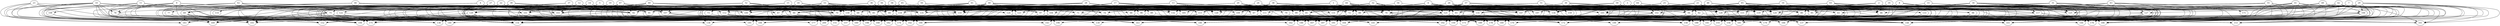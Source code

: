// DAG automatically generated by daggen at Wed Apr 12 12:21:36 2017
// ./daggen --dot -n 200 --jump=3 --fat=0.8 --regularity=0.4 --density=0.2 
digraph G {
  1 [size="18000872782", alpha="0.11"]
  1 -> 72 [size ="411041792"]
  1 -> 85 [size ="411041792"]
  1 -> 88 [size ="411041792"]
  1 -> 97 [size ="411041792"]
  1 -> 131 [size ="411041792"]
  1 -> 154 [size ="411041792"]
  1 -> 181 [size ="411041792"]
  2 [size="12693435057", alpha="0.14"]
  2 -> 80 [size ="411041792"]
  2 -> 86 [size ="411041792"]
  2 -> 88 [size ="411041792"]
  2 -> 93 [size ="411041792"]
  2 -> 123 [size ="411041792"]
  2 -> 135 [size ="411041792"]
  2 -> 145 [size ="411041792"]
  2 -> 151 [size ="411041792"]
  2 -> 161 [size ="411041792"]
  2 -> 166 [size ="411041792"]
  2 -> 178 [size ="411041792"]
  2 -> 192 [size ="411041792"]
  2 -> 199 [size ="411041792"]
  3 [size="45541347954", alpha="0.07"]
  3 -> 67 [size ="33554432"]
  3 -> 70 [size ="33554432"]
  3 -> 81 [size ="33554432"]
  3 -> 86 [size ="33554432"]
  3 -> 115 [size ="33554432"]
  3 -> 120 [size ="33554432"]
  3 -> 123 [size ="33554432"]
  3 -> 153 [size ="33554432"]
  4 [size="16550808530", alpha="0.06"]
  4 -> 69 [size ="536870912"]
  4 -> 78 [size ="536870912"]
  4 -> 102 [size ="536870912"]
  4 -> 103 [size ="536870912"]
  4 -> 112 [size ="536870912"]
  4 -> 113 [size ="536870912"]
  4 -> 120 [size ="536870912"]
  4 -> 123 [size ="536870912"]
  4 -> 151 [size ="536870912"]
  4 -> 200 [size ="536870912"]
  5 [size="27372539869", alpha="0.08"]
  5 -> 71 [size ="838860800"]
  5 -> 72 [size ="838860800"]
  5 -> 99 [size ="838860800"]
  5 -> 101 [size ="838860800"]
  5 -> 110 [size ="838860800"]
  5 -> 116 [size ="838860800"]
  5 -> 129 [size ="838860800"]
  5 -> 131 [size ="838860800"]
  5 -> 151 [size ="838860800"]
  5 -> 180 [size ="838860800"]
  5 -> 193 [size ="838860800"]
  6 [size="2874639301", alpha="0.07"]
  6 -> 67 [size ="209715200"]
  6 -> 70 [size ="209715200"]
  6 -> 72 [size ="209715200"]
  6 -> 81 [size ="209715200"]
  6 -> 87 [size ="209715200"]
  6 -> 93 [size ="209715200"]
  6 -> 95 [size ="209715200"]
  6 -> 109 [size ="209715200"]
  6 -> 116 [size ="209715200"]
  6 -> 121 [size ="209715200"]
  6 -> 134 [size ="209715200"]
  6 -> 168 [size ="209715200"]
  6 -> 172 [size ="209715200"]
  6 -> 173 [size ="209715200"]
  6 -> 189 [size ="209715200"]
  6 -> 196 [size ="209715200"]
  7 [size="16606430704", alpha="0.19"]
  7 -> 110 [size ="301989888"]
  7 -> 115 [size ="301989888"]
  7 -> 148 [size ="301989888"]
  7 -> 161 [size ="301989888"]
  7 -> 168 [size ="301989888"]
  7 -> 176 [size ="301989888"]
  7 -> 191 [size ="301989888"]
  8 [size="7834032077", alpha="0.15"]
  8 -> 83 [size ="33554432"]
  8 -> 115 [size ="33554432"]
  8 -> 116 [size ="33554432"]
  8 -> 120 [size ="33554432"]
  8 -> 128 [size ="33554432"]
  8 -> 131 [size ="33554432"]
  8 -> 134 [size ="33554432"]
  8 -> 148 [size ="33554432"]
  8 -> 149 [size ="33554432"]
  8 -> 150 [size ="33554432"]
  8 -> 158 [size ="33554432"]
  8 -> 180 [size ="33554432"]
  8 -> 187 [size ="33554432"]
  9 [size="11905211490", alpha="0.06"]
  9 -> 72 [size ="536870912"]
  9 -> 92 [size ="536870912"]
  9 -> 101 [size ="536870912"]
  9 -> 121 [size ="536870912"]
  9 -> 136 [size ="536870912"]
  9 -> 138 [size ="536870912"]
  9 -> 150 [size ="536870912"]
  9 -> 162 [size ="536870912"]
  9 -> 169 [size ="536870912"]
  9 -> 175 [size ="536870912"]
  9 -> 177 [size ="536870912"]
  10 [size="86895547046", alpha="0.13"]
  10 -> 67 [size ="411041792"]
  10 -> 78 [size ="411041792"]
  10 -> 91 [size ="411041792"]
  10 -> 124 [size ="411041792"]
  10 -> 138 [size ="411041792"]
  10 -> 151 [size ="411041792"]
  10 -> 152 [size ="411041792"]
  10 -> 169 [size ="411041792"]
  10 -> 175 [size ="411041792"]
  10 -> 182 [size ="411041792"]
  10 -> 183 [size ="411041792"]
  10 -> 187 [size ="411041792"]
  10 -> 194 [size ="411041792"]
  10 -> 198 [size ="411041792"]
  11 [size="998397335375", alpha="0.13"]
  11 -> 78 [size ="838860800"]
  11 -> 84 [size ="838860800"]
  11 -> 103 [size ="838860800"]
  11 -> 108 [size ="838860800"]
  11 -> 110 [size ="838860800"]
  11 -> 138 [size ="838860800"]
  11 -> 147 [size ="838860800"]
  11 -> 158 [size ="838860800"]
  11 -> 169 [size ="838860800"]
  11 -> 193 [size ="838860800"]
  12 [size="8589934592", alpha="0.19"]
  12 -> 75 [size ="33554432"]
  12 -> 84 [size ="33554432"]
  12 -> 90 [size ="33554432"]
  12 -> 92 [size ="33554432"]
  12 -> 110 [size ="33554432"]
  12 -> 115 [size ="33554432"]
  12 -> 126 [size ="33554432"]
  12 -> 148 [size ="33554432"]
  12 -> 157 [size ="33554432"]
  12 -> 184 [size ="33554432"]
  12 -> 198 [size ="33554432"]
  13 [size="1256683916", alpha="0.10"]
  13 -> 72 [size ="33554432"]
  13 -> 76 [size ="33554432"]
  13 -> 102 [size ="33554432"]
  13 -> 110 [size ="33554432"]
  13 -> 116 [size ="33554432"]
  13 -> 126 [size ="33554432"]
  13 -> 132 [size ="33554432"]
  13 -> 135 [size ="33554432"]
  13 -> 174 [size ="33554432"]
  13 -> 177 [size ="33554432"]
  13 -> 186 [size ="33554432"]
  13 -> 193 [size ="33554432"]
  13 -> 198 [size ="33554432"]
  14 [size="22012761092", alpha="0.03"]
  14 -> 91 [size ="411041792"]
  14 -> 93 [size ="411041792"]
  14 -> 95 [size ="411041792"]
  14 -> 97 [size ="411041792"]
  14 -> 100 [size ="411041792"]
  14 -> 103 [size ="411041792"]
  14 -> 116 [size ="411041792"]
  14 -> 135 [size ="411041792"]
  14 -> 141 [size ="411041792"]
  14 -> 142 [size ="411041792"]
  14 -> 151 [size ="411041792"]
  14 -> 152 [size ="411041792"]
  14 -> 160 [size ="411041792"]
  14 -> 200 [size ="411041792"]
  15 [size="12841199542", alpha="0.15"]
  15 -> 76 [size ="411041792"]
  15 -> 90 [size ="411041792"]
  15 -> 97 [size ="411041792"]
  15 -> 99 [size ="411041792"]
  15 -> 107 [size ="411041792"]
  15 -> 129 [size ="411041792"]
  15 -> 154 [size ="411041792"]
  16 [size="231928233984", alpha="0.03"]
  16 -> 67 [size ="301989888"]
  16 -> 95 [size ="301989888"]
  16 -> 105 [size ="301989888"]
  16 -> 109 [size ="301989888"]
  16 -> 137 [size ="301989888"]
  16 -> 152 [size ="301989888"]
  16 -> 165 [size ="301989888"]
  17 [size="1135378443395", alpha="0.12"]
  17 -> 67 [size ="838860800"]
  17 -> 68 [size ="838860800"]
  17 -> 94 [size ="838860800"]
  17 -> 97 [size ="838860800"]
  17 -> 100 [size ="838860800"]
  17 -> 121 [size ="838860800"]
  17 -> 132 [size ="838860800"]
  17 -> 136 [size ="838860800"]
  17 -> 150 [size ="838860800"]
  17 -> 151 [size ="838860800"]
  17 -> 157 [size ="838860800"]
  17 -> 170 [size ="838860800"]
  17 -> 191 [size ="838860800"]
  17 -> 192 [size ="838860800"]
  18 [size="549755813888", alpha="0.15"]
  18 -> 68 [size ="536870912"]
  18 -> 73 [size ="536870912"]
  18 -> 90 [size ="536870912"]
  18 -> 93 [size ="536870912"]
  18 -> 97 [size ="536870912"]
  18 -> 100 [size ="536870912"]
  18 -> 116 [size ="536870912"]
  18 -> 120 [size ="536870912"]
  18 -> 123 [size ="536870912"]
  18 -> 131 [size ="536870912"]
  18 -> 149 [size ="536870912"]
  18 -> 152 [size ="536870912"]
  18 -> 154 [size ="536870912"]
  18 -> 194 [size ="536870912"]
  18 -> 196 [size ="536870912"]
  19 [size="28991029248", alpha="0.04"]
  19 -> 72 [size ="75497472"]
  19 -> 93 [size ="75497472"]
  19 -> 96 [size ="75497472"]
  19 -> 101 [size ="75497472"]
  19 -> 120 [size ="75497472"]
  19 -> 129 [size ="75497472"]
  19 -> 142 [size ="75497472"]
  19 -> 154 [size ="75497472"]
  19 -> 157 [size ="75497472"]
  19 -> 190 [size ="75497472"]
  20 [size="22650345119", alpha="0.01"]
  20 -> 79 [size ="838860800"]
  20 -> 83 [size ="838860800"]
  20 -> 99 [size ="838860800"]
  20 -> 109 [size ="838860800"]
  20 -> 110 [size ="838860800"]
  20 -> 124 [size ="838860800"]
  20 -> 134 [size ="838860800"]
  20 -> 168 [size ="838860800"]
  20 -> 175 [size ="838860800"]
  20 -> 181 [size ="838860800"]
  20 -> 190 [size ="838860800"]
  21 [size="655372183055", alpha="0.10"]
  21 -> 81 [size ="679477248"]
  21 -> 86 [size ="679477248"]
  21 -> 98 [size ="679477248"]
  21 -> 99 [size ="679477248"]
  21 -> 103 [size ="679477248"]
  21 -> 119 [size ="679477248"]
  21 -> 120 [size ="679477248"]
  21 -> 128 [size ="679477248"]
  21 -> 130 [size ="679477248"]
  21 -> 175 [size ="679477248"]
  21 -> 199 [size ="679477248"]
  22 [size="105819018756", alpha="0.20"]
  22 -> 70 [size ="134217728"]
  22 -> 74 [size ="134217728"]
  22 -> 76 [size ="134217728"]
  22 -> 91 [size ="134217728"]
  22 -> 113 [size ="134217728"]
  22 -> 121 [size ="134217728"]
  22 -> 122 [size ="134217728"]
  22 -> 128 [size ="134217728"]
  22 -> 146 [size ="134217728"]
  22 -> 157 [size ="134217728"]
  22 -> 176 [size ="134217728"]
  22 -> 180 [size ="134217728"]
  22 -> 183 [size ="134217728"]
  22 -> 188 [size ="134217728"]
  22 -> 193 [size ="134217728"]
  22 -> 194 [size ="134217728"]
  23 [size="907420664622", alpha="0.06"]
  23 -> 92 [size ="679477248"]
  23 -> 156 [size ="679477248"]
  23 -> 163 [size ="679477248"]
  23 -> 169 [size ="679477248"]
  23 -> 183 [size ="679477248"]
  23 -> 193 [size ="679477248"]
  24 [size="5675850852", alpha="0.08"]
  24 -> 72 [size ="301989888"]
  24 -> 81 [size ="301989888"]
  24 -> 100 [size ="301989888"]
  24 -> 116 [size ="301989888"]
  24 -> 143 [size ="301989888"]
  24 -> 157 [size ="301989888"]
  24 -> 174 [size ="301989888"]
  24 -> 181 [size ="301989888"]
  25 [size="1351092752438", alpha="0.15"]
  25 -> 75 [size ="838860800"]
  25 -> 76 [size ="838860800"]
  25 -> 83 [size ="838860800"]
  25 -> 84 [size ="838860800"]
  25 -> 94 [size ="838860800"]
  25 -> 101 [size ="838860800"]
  25 -> 111 [size ="838860800"]
  25 -> 113 [size ="838860800"]
  25 -> 116 [size ="838860800"]
  25 -> 117 [size ="838860800"]
  25 -> 133 [size ="838860800"]
  25 -> 147 [size ="838860800"]
  25 -> 165 [size ="838860800"]
  25 -> 170 [size ="838860800"]
  25 -> 189 [size ="838860800"]
  25 -> 193 [size ="838860800"]
  26 [size="115970739650", alpha="0.11"]
  26 -> 90 [size ="209715200"]
  26 -> 94 [size ="209715200"]
  26 -> 99 [size ="209715200"]
  26 -> 103 [size ="209715200"]
  26 -> 116 [size ="209715200"]
  26 -> 118 [size ="209715200"]
  26 -> 121 [size ="209715200"]
  26 -> 125 [size ="209715200"]
  26 -> 158 [size ="209715200"]
  26 -> 197 [size ="209715200"]
  27 [size="231928233984", alpha="0.10"]
  27 -> 69 [size ="301989888"]
  27 -> 70 [size ="301989888"]
  27 -> 84 [size ="301989888"]
  27 -> 87 [size ="301989888"]
  27 -> 93 [size ="301989888"]
  27 -> 94 [size ="301989888"]
  27 -> 99 [size ="301989888"]
  27 -> 100 [size ="301989888"]
  27 -> 114 [size ="301989888"]
  27 -> 170 [size ="301989888"]
  27 -> 180 [size ="301989888"]
  27 -> 182 [size ="301989888"]
  27 -> 184 [size ="301989888"]
  27 -> 190 [size ="301989888"]
  27 -> 193 [size ="301989888"]
  28 [size="4333051411", alpha="0.01"]
  28 -> 70 [size ="75497472"]
  28 -> 70 [size ="75497472"]
  28 -> 76 [size ="75497472"]
  28 -> 81 [size ="75497472"]
  28 -> 84 [size ="75497472"]
  28 -> 95 [size ="75497472"]
  28 -> 99 [size ="75497472"]
  28 -> 110 [size ="75497472"]
  28 -> 112 [size ="75497472"]
  28 -> 119 [size ="75497472"]
  28 -> 124 [size ="75497472"]
  28 -> 138 [size ="75497472"]
  28 -> 163 [size ="75497472"]
  28 -> 170 [size ="75497472"]
  28 -> 185 [size ="75497472"]
  29 [size="79792467214", alpha="0.14"]
  29 -> 95 [size ="209715200"]
  29 -> 106 [size ="209715200"]
  29 -> 107 [size ="209715200"]
  29 -> 127 [size ="209715200"]
  29 -> 128 [size ="209715200"]
  29 -> 153 [size ="209715200"]
  29 -> 161 [size ="209715200"]
  29 -> 167 [size ="209715200"]
  29 -> 174 [size ="209715200"]
  29 -> 176 [size ="209715200"]
  29 -> 185 [size ="209715200"]
  29 -> 186 [size ="209715200"]
  29 -> 192 [size ="209715200"]
  30 [size="193997934583", alpha="0.09"]
  30 -> 67 [size ="411041792"]
  30 -> 72 [size ="411041792"]
  30 -> 96 [size ="411041792"]
  30 -> 101 [size ="411041792"]
  30 -> 110 [size ="411041792"]
  30 -> 113 [size ="411041792"]
  30 -> 115 [size ="411041792"]
  30 -> 128 [size ="411041792"]
  30 -> 134 [size ="411041792"]
  30 -> 155 [size ="411041792"]
  30 -> 178 [size ="411041792"]
  30 -> 182 [size ="411041792"]
  30 -> 189 [size ="411041792"]
  30 -> 200 [size ="411041792"]
  31 [size="696974385660", alpha="0.08"]
  31 -> 80 [size ="838860800"]
  31 -> 86 [size ="838860800"]
  31 -> 93 [size ="838860800"]
  31 -> 99 [size ="838860800"]
  31 -> 102 [size ="838860800"]
  31 -> 113 [size ="838860800"]
  31 -> 125 [size ="838860800"]
  31 -> 128 [size ="838860800"]
  31 -> 144 [size ="838860800"]
  31 -> 148 [size ="838860800"]
  31 -> 153 [size ="838860800"]
  31 -> 166 [size ="838860800"]
  31 -> 173 [size ="838860800"]
  31 -> 192 [size ="838860800"]
  32 [size="8437804998", alpha="0.11"]
  32 -> 72 [size ="411041792"]
  32 -> 76 [size ="411041792"]
  32 -> 84 [size ="411041792"]
  32 -> 88 [size ="411041792"]
  32 -> 99 [size ="411041792"]
  32 -> 100 [size ="411041792"]
  32 -> 105 [size ="411041792"]
  32 -> 136 [size ="411041792"]
  32 -> 143 [size ="411041792"]
  32 -> 156 [size ="411041792"]
  32 -> 189 [size ="411041792"]
  32 -> 197 [size ="411041792"]
  33 [size="89960637815", alpha="0.11"]
  33 -> 88 [size ="75497472"]
  33 -> 99 [size ="75497472"]
  33 -> 116 [size ="75497472"]
  33 -> 125 [size ="75497472"]
  33 -> 141 [size ="75497472"]
  33 -> 170 [size ="75497472"]
  33 -> 172 [size ="75497472"]
  33 -> 180 [size ="75497472"]
  34 [size="1673076575", alpha="0.12"]
  34 -> 74 [size ="33554432"]
  34 -> 91 [size ="33554432"]
  34 -> 97 [size ="33554432"]
  34 -> 117 [size ="33554432"]
  34 -> 120 [size ="33554432"]
  34 -> 121 [size ="33554432"]
  34 -> 125 [size ="33554432"]
  34 -> 127 [size ="33554432"]
  34 -> 134 [size ="33554432"]
  34 -> 140 [size ="33554432"]
  34 -> 141 [size ="33554432"]
  34 -> 148 [size ="33554432"]
  34 -> 150 [size ="33554432"]
  34 -> 165 [size ="33554432"]
  34 -> 167 [size ="33554432"]
  34 -> 186 [size ="33554432"]
  35 [size="22624896803", alpha="0.15"]
  35 -> 68 [size ="411041792"]
  35 -> 72 [size ="411041792"]
  35 -> 81 [size ="411041792"]
  35 -> 84 [size ="411041792"]
  35 -> 91 [size ="411041792"]
  35 -> 125 [size ="411041792"]
  35 -> 131 [size ="411041792"]
  35 -> 146 [size ="411041792"]
  35 -> 148 [size ="411041792"]
  35 -> 165 [size ="411041792"]
  35 -> 176 [size ="411041792"]
  35 -> 180 [size ="411041792"]
  35 -> 186 [size ="411041792"]
  36 [size="23652634240", alpha="0.02"]
  36 -> 75 [size ="536870912"]
  36 -> 84 [size ="536870912"]
  36 -> 85 [size ="536870912"]
  36 -> 88 [size ="536870912"]
  36 -> 92 [size ="536870912"]
  36 -> 118 [size ="536870912"]
  36 -> 136 [size ="536870912"]
  36 -> 141 [size ="536870912"]
  36 -> 188 [size ="536870912"]
  37 [size="549755813888", alpha="0.07"]
  37 -> 81 [size ="536870912"]
  37 -> 90 [size ="536870912"]
  37 -> 91 [size ="536870912"]
  37 -> 100 [size ="536870912"]
  37 -> 107 [size ="536870912"]
  37 -> 113 [size ="536870912"]
  37 -> 115 [size ="536870912"]
  37 -> 132 [size ="536870912"]
  37 -> 138 [size ="536870912"]
  37 -> 140 [size ="536870912"]
  37 -> 145 [size ="536870912"]
  37 -> 154 [size ="536870912"]
  37 -> 191 [size ="536870912"]
  37 -> 193 [size ="536870912"]
  38 [size="285276327988", alpha="0.09"]
  38 -> 74 [size ="301989888"]
  38 -> 91 [size ="301989888"]
  38 -> 95 [size ="301989888"]
  38 -> 123 [size ="301989888"]
  38 -> 132 [size ="301989888"]
  38 -> 147 [size ="301989888"]
  38 -> 160 [size ="301989888"]
  38 -> 166 [size ="301989888"]
  38 -> 172 [size ="301989888"]
  38 -> 190 [size ="301989888"]
  39 [size="1073741824000", alpha="0.11"]
  39 -> 67 [size ="838860800"]
  39 -> 74 [size ="838860800"]
  39 -> 92 [size ="838860800"]
  39 -> 121 [size ="838860800"]
  39 -> 123 [size ="838860800"]
  39 -> 128 [size ="838860800"]
  39 -> 140 [size ="838860800"]
  39 -> 142 [size ="838860800"]
  39 -> 154 [size ="838860800"]
  39 -> 157 [size ="838860800"]
  39 -> 173 [size ="838860800"]
  39 -> 175 [size ="838860800"]
  39 -> 178 [size ="838860800"]
  39 -> 198 [size ="838860800"]
  40 [size="622497823324", alpha="0.19"]
  40 -> 67 [size ="536870912"]
  40 -> 70 [size ="536870912"]
  40 -> 74 [size ="536870912"]
  40 -> 97 [size ="536870912"]
  40 -> 105 [size ="536870912"]
  40 -> 110 [size ="536870912"]
  40 -> 118 [size ="536870912"]
  40 -> 120 [size ="536870912"]
  40 -> 123 [size ="536870912"]
  40 -> 125 [size ="536870912"]
  40 -> 130 [size ="536870912"]
  40 -> 165 [size ="536870912"]
  40 -> 166 [size ="536870912"]
  40 -> 170 [size ="536870912"]
  41 [size="157547440949", alpha="0.09"]
  41 -> 81 [size ="209715200"]
  41 -> 93 [size ="209715200"]
  41 -> 95 [size ="209715200"]
  41 -> 118 [size ="209715200"]
  41 -> 120 [size ="209715200"]
  41 -> 148 [size ="209715200"]
  41 -> 154 [size ="209715200"]
  41 -> 158 [size ="209715200"]
  41 -> 161 [size ="209715200"]
  41 -> 165 [size ="209715200"]
  41 -> 170 [size ="209715200"]
  41 -> 172 [size ="209715200"]
  41 -> 176 [size ="209715200"]
  41 -> 181 [size ="209715200"]
  41 -> 186 [size ="209715200"]
  41 -> 193 [size ="209715200"]
  42 [size="73663838738", alpha="0.15"]
  42 -> 95 [size ="75497472"]
  42 -> 106 [size ="75497472"]
  42 -> 131 [size ="75497472"]
  42 -> 132 [size ="75497472"]
  42 -> 137 [size ="75497472"]
  42 -> 155 [size ="75497472"]
  42 -> 156 [size ="75497472"]
  42 -> 163 [size ="75497472"]
  42 -> 166 [size ="75497472"]
  42 -> 176 [size ="75497472"]
  42 -> 188 [size ="75497472"]
  42 -> 190 [size ="75497472"]
  43 [size="4630340573", alpha="0.03"]
  43 -> 70 [size ="301989888"]
  43 -> 116 [size ="301989888"]
  43 -> 119 [size ="301989888"]
  43 -> 120 [size ="301989888"]
  43 -> 132 [size ="301989888"]
  43 -> 134 [size ="301989888"]
  43 -> 146 [size ="301989888"]
  43 -> 155 [size ="301989888"]
  43 -> 156 [size ="301989888"]
  43 -> 158 [size ="301989888"]
  43 -> 162 [size ="301989888"]
  43 -> 165 [size ="301989888"]
  43 -> 171 [size ="301989888"]
  43 -> 172 [size ="301989888"]
  43 -> 189 [size ="301989888"]
  44 [size="341427920756", alpha="0.11"]
  44 -> 72 [size ="536870912"]
  44 -> 76 [size ="536870912"]
  44 -> 92 [size ="536870912"]
  44 -> 95 [size ="536870912"]
  44 -> 100 [size ="536870912"]
  44 -> 123 [size ="536870912"]
  44 -> 126 [size ="536870912"]
  44 -> 138 [size ="536870912"]
  44 -> 145 [size ="536870912"]
  44 -> 146 [size ="536870912"]
  44 -> 155 [size ="536870912"]
  44 -> 165 [size ="536870912"]
  45 [size="6029875637", alpha="0.03"]
  45 -> 80 [size ="411041792"]
  45 -> 85 [size ="411041792"]
  45 -> 92 [size ="411041792"]
  45 -> 118 [size ="411041792"]
  45 -> 125 [size ="411041792"]
  45 -> 132 [size ="411041792"]
  45 -> 138 [size ="411041792"]
  45 -> 191 [size ="411041792"]
  46 [size="19251683347", alpha="0.12"]
  46 -> 69 [size ="411041792"]
  46 -> 77 [size ="411041792"]
  46 -> 100 [size ="411041792"]
  46 -> 101 [size ="411041792"]
  46 -> 109 [size ="411041792"]
  46 -> 135 [size ="411041792"]
  46 -> 170 [size ="411041792"]
  46 -> 195 [size ="411041792"]
  47 [size="4740838306", alpha="0.00"]
  47 -> 76 [size ="134217728"]
  47 -> 92 [size ="134217728"]
  47 -> 93 [size ="134217728"]
  47 -> 103 [size ="134217728"]
  47 -> 107 [size ="134217728"]
  47 -> 127 [size ="134217728"]
  47 -> 134 [size ="134217728"]
  47 -> 146 [size ="134217728"]
  47 -> 149 [size ="134217728"]
  47 -> 167 [size ="134217728"]
  47 -> 169 [size ="134217728"]
  47 -> 175 [size ="134217728"]
  47 -> 187 [size ="134217728"]
  47 -> 190 [size ="134217728"]
  47 -> 194 [size ="134217728"]
  48 [size="1651544882", alpha="0.11"]
  48 -> 72 [size ="75497472"]
  48 -> 76 [size ="75497472"]
  48 -> 92 [size ="75497472"]
  48 -> 98 [size ="75497472"]
  48 -> 100 [size ="75497472"]
  48 -> 134 [size ="75497472"]
  48 -> 134 [size ="75497472"]
  48 -> 155 [size ="75497472"]
  48 -> 163 [size ="75497472"]
  48 -> 176 [size ="75497472"]
  48 -> 187 [size ="75497472"]
  49 [size="13278073562", alpha="0.16"]
  49 -> 72 [size ="411041792"]
  49 -> 95 [size ="411041792"]
  49 -> 113 [size ="411041792"]
  49 -> 138 [size ="411041792"]
  49 -> 148 [size ="411041792"]
  49 -> 155 [size ="411041792"]
  49 -> 165 [size ="411041792"]
  49 -> 186 [size ="411041792"]
  49 -> 188 [size ="411041792"]
  50 [size="414735750", alpha="0.10"]
  50 -> 90 [size ="33554432"]
  50 -> 110 [size ="33554432"]
  50 -> 117 [size ="33554432"]
  50 -> 119 [size ="33554432"]
  50 -> 135 [size ="33554432"]
  50 -> 187 [size ="33554432"]
  50 -> 190 [size ="33554432"]
  51 [size="706955894", alpha="0.20"]
  51 -> 66 [size ="75497472"]
  51 -> 70 [size ="75497472"]
  51 -> 82 [size ="75497472"]
  51 -> 104 [size ="75497472"]
  51 -> 110 [size ="75497472"]
  51 -> 121 [size ="75497472"]
  51 -> 123 [size ="75497472"]
  51 -> 128 [size ="75497472"]
  51 -> 141 [size ="75497472"]
  51 -> 158 [size ="75497472"]
  51 -> 159 [size ="75497472"]
  51 -> 172 [size ="75497472"]
  51 -> 191 [size ="75497472"]
  51 -> 197 [size ="75497472"]
  52 [size="197128648776", alpha="0.19"]
  52 -> 66 [size ="134217728"]
  52 -> 70 [size ="134217728"]
  52 -> 100 [size ="134217728"]
  52 -> 103 [size ="134217728"]
  52 -> 112 [size ="134217728"]
  52 -> 163 [size ="134217728"]
  52 -> 165 [size ="134217728"]
  52 -> 189 [size ="134217728"]
  52 -> 198 [size ="134217728"]
  53 [size="8589934592", alpha="0.14"]
  53 -> 68 [size ="33554432"]
  53 -> 70 [size ="33554432"]
  53 -> 84 [size ="33554432"]
  53 -> 85 [size ="33554432"]
  53 -> 91 [size ="33554432"]
  53 -> 92 [size ="33554432"]
  53 -> 95 [size ="33554432"]
  53 -> 100 [size ="33554432"]
  53 -> 104 [size ="33554432"]
  53 -> 111 [size ="33554432"]
  53 -> 130 [size ="33554432"]
  53 -> 131 [size ="33554432"]
  53 -> 146 [size ="33554432"]
  53 -> 152 [size ="33554432"]
  53 -> 157 [size ="33554432"]
  53 -> 167 [size ="33554432"]
  53 -> 187 [size ="33554432"]
  53 -> 191 [size ="33554432"]
  54 [size="3639583837", alpha="0.07"]
  54 -> 76 [size ="75497472"]
  54 -> 97 [size ="75497472"]
  54 -> 132 [size ="75497472"]
  54 -> 147 [size ="75497472"]
  54 -> 167 [size ="75497472"]
  54 -> 187 [size ="75497472"]
  55 [size="28991029248", alpha="0.07"]
  55 -> 94 [size ="75497472"]
  55 -> 102 [size ="75497472"]
  55 -> 121 [size ="75497472"]
  55 -> 124 [size ="75497472"]
  55 -> 125 [size ="75497472"]
  55 -> 135 [size ="75497472"]
  55 -> 145 [size ="75497472"]
  55 -> 153 [size ="75497472"]
  55 -> 157 [size ="75497472"]
  55 -> 161 [size ="75497472"]
  55 -> 164 [size ="75497472"]
  55 -> 165 [size ="75497472"]
  55 -> 181 [size ="75497472"]
  56 [size="549755813888", alpha="0.07"]
  56 -> 84 [size ="536870912"]
  56 -> 93 [size ="536870912"]
  56 -> 106 [size ="536870912"]
  56 -> 118 [size ="536870912"]
  56 -> 135 [size ="536870912"]
  56 -> 168 [size ="536870912"]
  56 -> 169 [size ="536870912"]
  56 -> 176 [size ="536870912"]
  56 -> 200 [size ="536870912"]
  57 [size="549755813888", alpha="0.16"]
  57 -> 90 [size ="536870912"]
  57 -> 113 [size ="536870912"]
  57 -> 134 [size ="536870912"]
  57 -> 137 [size ="536870912"]
  57 -> 163 [size ="536870912"]
  57 -> 164 [size ="536870912"]
  57 -> 170 [size ="536870912"]
  57 -> 181 [size ="536870912"]
  57 -> 190 [size ="536870912"]
  57 -> 194 [size ="536870912"]
  58 [size="1519702503", alpha="0.05"]
  58 -> 67 [size ="33554432"]
  58 -> 73 [size ="33554432"]
  58 -> 81 [size ="33554432"]
  58 -> 88 [size ="33554432"]
  58 -> 97 [size ="33554432"]
  58 -> 100 [size ="33554432"]
  58 -> 113 [size ="33554432"]
  58 -> 132 [size ="33554432"]
  58 -> 180 [size ="33554432"]
  58 -> 186 [size ="33554432"]
  58 -> 193 [size ="33554432"]
  58 -> 198 [size ="33554432"]
  59 [size="850592324868", alpha="0.00"]
  59 -> 99 [size ="536870912"]
  59 -> 120 [size ="536870912"]
  59 -> 121 [size ="536870912"]
  59 -> 126 [size ="536870912"]
  59 -> 137 [size ="536870912"]
  59 -> 146 [size ="536870912"]
  59 -> 147 [size ="536870912"]
  59 -> 156 [size ="536870912"]
  59 -> 165 [size ="536870912"]
  59 -> 174 [size ="536870912"]
  59 -> 187 [size ="536870912"]
  59 -> 192 [size ="536870912"]
  60 [size="42213609162", alpha="0.19"]
  60 -> 70 [size ="838860800"]
  60 -> 84 [size ="838860800"]
  60 -> 91 [size ="838860800"]
  60 -> 107 [size ="838860800"]
  60 -> 123 [size ="838860800"]
  60 -> 128 [size ="838860800"]
  60 -> 134 [size ="838860800"]
  60 -> 155 [size ="838860800"]
  60 -> 157 [size ="838860800"]
  60 -> 174 [size ="838860800"]
  60 -> 184 [size ="838860800"]
  60 -> 188 [size ="838860800"]
  60 -> 190 [size ="838860800"]
  61 [size="28991029248", alpha="0.07"]
  61 -> 71 [size ="75497472"]
  61 -> 81 [size ="75497472"]
  61 -> 84 [size ="75497472"]
  61 -> 89 [size ="75497472"]
  61 -> 90 [size ="75497472"]
  61 -> 91 [size ="75497472"]
  61 -> 113 [size ="75497472"]
  61 -> 132 [size ="75497472"]
  61 -> 135 [size ="75497472"]
  61 -> 151 [size ="75497472"]
  61 -> 185 [size ="75497472"]
  61 -> 196 [size ="75497472"]
  62 [size="549755813888", alpha="0.20"]
  62 -> 75 [size ="536870912"]
  62 -> 91 [size ="536870912"]
  62 -> 124 [size ="536870912"]
  62 -> 145 [size ="536870912"]
  62 -> 152 [size ="536870912"]
  62 -> 158 [size ="536870912"]
  62 -> 174 [size ="536870912"]
  62 -> 193 [size ="536870912"]
  63 [size="2596560609", alpha="0.02"]
  63 -> 71 [size ="209715200"]
  63 -> 76 [size ="209715200"]
  63 -> 86 [size ="209715200"]
  63 -> 91 [size ="209715200"]
  63 -> 93 [size ="209715200"]
  63 -> 95 [size ="209715200"]
  63 -> 116 [size ="209715200"]
  63 -> 117 [size ="209715200"]
  63 -> 142 [size ="209715200"]
  63 -> 145 [size ="209715200"]
  63 -> 158 [size ="209715200"]
  63 -> 164 [size ="209715200"]
  63 -> 170 [size ="209715200"]
  63 -> 191 [size ="209715200"]
  63 -> 198 [size ="209715200"]
  64 [size="134217728000", alpha="0.03"]
  64 -> 83 [size ="209715200"]
  64 -> 84 [size ="209715200"]
  64 -> 93 [size ="209715200"]
  64 -> 102 [size ="209715200"]
  64 -> 105 [size ="209715200"]
  64 -> 115 [size ="209715200"]
  64 -> 116 [size ="209715200"]
  64 -> 119 [size ="209715200"]
  64 -> 141 [size ="209715200"]
  64 -> 147 [size ="209715200"]
  64 -> 151 [size ="209715200"]
  64 -> 191 [size ="209715200"]
  64 -> 192 [size ="209715200"]
  64 -> 196 [size ="209715200"]
  64 -> 197 [size ="209715200"]
  65 [size="70796412124", alpha="0.04"]
  65 -> 67 [size ="75497472"]
  65 -> 74 [size ="75497472"]
  65 -> 80 [size ="75497472"]
  65 -> 88 [size ="75497472"]
  65 -> 93 [size ="75497472"]
  65 -> 94 [size ="75497472"]
  65 -> 97 [size ="75497472"]
  65 -> 115 [size ="75497472"]
  65 -> 120 [size ="75497472"]
  65 -> 121 [size ="75497472"]
  65 -> 166 [size ="75497472"]
  65 -> 179 [size ="75497472"]
  65 -> 181 [size ="75497472"]
  65 -> 182 [size ="75497472"]
  65 -> 186 [size ="75497472"]
  66 [size="68719476736", alpha="0.19"]
  66 -> 141 [size ="134217728"]
  66 -> 164 [size ="134217728"]
  66 -> 170 [size ="134217728"]
  67 [size="80473904530", alpha="0.01"]
  67 -> 145 [size ="75497472"]
  67 -> 157 [size ="75497472"]
  68 [size="301951560561", alpha="0.13"]
  68 -> 164 [size ="209715200"]
  68 -> 189 [size ="209715200"]
  68 -> 192 [size ="209715200"]
  68 -> 194 [size ="209715200"]
  69 [size="1045810627410", alpha="0.15"]
  69 -> 138 [size ="838860800"]
  69 -> 146 [size ="838860800"]
  69 -> 169 [size ="838860800"]
  69 -> 174 [size ="838860800"]
  69 -> 183 [size ="838860800"]
  69 -> 192 [size ="838860800"]
  70 [size="24134155714", alpha="0.02"]
  70 -> 169 [size ="536870912"]
  71 [size="549755813888", alpha="0.03"]
  71 -> 155 [size ="536870912"]
  71 -> 168 [size ="536870912"]
  71 -> 182 [size ="536870912"]
  71 -> 191 [size ="536870912"]
  72 [size="143458580268", alpha="0.09"]
  72 -> 170 [size ="134217728"]
  72 -> 187 [size ="134217728"]
  73 [size="60400242780", alpha="0.10"]
  73 -> 136 [size ="134217728"]
  73 -> 167 [size ="134217728"]
  74 [size="82403226730", alpha="0.11"]
  74 -> 167 [size ="209715200"]
  75 [size="502611643449", alpha="0.05"]
  75 -> 154 [size ="679477248"]
  75 -> 163 [size ="679477248"]
  75 -> 168 [size ="679477248"]
  75 -> 169 [size ="679477248"]
  75 -> 175 [size ="679477248"]
  75 -> 183 [size ="679477248"]
  76 [size="136721795472", alpha="0.04"]
  76 -> 148 [size ="134217728"]
  76 -> 161 [size ="134217728"]
  77 [size="7419722493", alpha="0.20"]
  77 -> 142 [size ="134217728"]
  77 -> 168 [size ="134217728"]
  77 -> 198 [size ="134217728"]
  78 [size="231928233984", alpha="0.05"]
  78 -> 138 [size ="301989888"]
  78 -> 182 [size ="301989888"]
  79 [size="337222834780", alpha="0.19"]
  79 -> 161 [size ="536870912"]
  80 [size="975619660583", alpha="0.03"]
  80 -> 137 [size ="838860800"]
  80 -> 139 [size ="838860800"]
  80 -> 167 [size ="838860800"]
  80 -> 186 [size ="838860800"]
  80 -> 190 [size ="838860800"]
  80 -> 191 [size ="838860800"]
  81 [size="229524584764", alpha="0.05"]
  81 -> 162 [size ="679477248"]
  81 -> 172 [size ="679477248"]
  81 -> 187 [size ="679477248"]
  82 [size="37555297104", alpha="0.01"]
  82 -> 158 [size ="134217728"]
  82 -> 181 [size ="134217728"]
  83 [size="134217728000", alpha="0.14"]
  83 -> 148 [size ="209715200"]
  83 -> 173 [size ="209715200"]
  83 -> 180 [size ="209715200"]
  84 [size="414703214292", alpha="0.06"]
  84 -> 148 [size ="838860800"]
  84 -> 176 [size ="838860800"]
  84 -> 195 [size ="838860800"]
  85 [size="8589934592", alpha="0.11"]
  85 -> 192 [size ="33554432"]
  86 [size="219224723600", alpha="0.03"]
  86 -> 164 [size ="301989888"]
  87 [size="6747795474", alpha="0.12"]
  87 -> 191 [size ="411041792"]
  88 [size="23981151180", alpha="0.12"]
  88 -> 142 [size ="679477248"]
  88 -> 146 [size ="679477248"]
  88 -> 152 [size ="679477248"]
  89 [size="13098706010", alpha="0.16"]
  89 -> 137 [size ="411041792"]
  90 [size="13009035094", alpha="0.18"]
  90 -> 154 [size ="301989888"]
  90 -> 167 [size ="301989888"]
  90 -> 187 [size ="301989888"]
  90 -> 190 [size ="301989888"]
  90 -> 199 [size ="301989888"]
  91 [size="556903406", alpha="0.00"]
  92 [size="184499293828", alpha="0.07"]
  93 [size="135442043376", alpha="0.16"]
  93 -> 163 [size ="134217728"]
  93 -> 173 [size ="134217728"]
  94 [size="39172697862", alpha="0.13"]
  94 -> 166 [size ="838860800"]
  94 -> 172 [size ="838860800"]
  94 -> 186 [size ="838860800"]
  94 -> 198 [size ="838860800"]
  95 [size="782757789696", alpha="0.13"]
  95 -> 186 [size ="679477248"]
  95 -> 189 [size ="679477248"]
  96 [size="68241467393", alpha="0.02"]
  96 -> 148 [size ="301989888"]
  96 -> 173 [size ="301989888"]
  96 -> 189 [size ="301989888"]
  97 [size="134217728000", alpha="0.19"]
  97 -> 180 [size ="209715200"]
  97 -> 200 [size ="209715200"]
  98 [size="549755813888", alpha="0.15"]
  98 -> 149 [size ="536870912"]
  98 -> 156 [size ="536870912"]
  98 -> 170 [size ="536870912"]
  98 -> 188 [size ="536870912"]
  99 [size="27812976172", alpha="0.05"]
  99 -> 150 [size ="838860800"]
  100 [size="1073741824000", alpha="0.05"]
  100 -> 190 [size ="838860800"]
  101 [size="368293445632", alpha="0.13"]
  101 -> 157 [size ="411041792"]
  101 -> 160 [size ="411041792"]
  101 -> 181 [size ="411041792"]
  102 [size="731480806", alpha="0.01"]
  102 -> 153 [size ="75497472"]
  102 -> 177 [size ="75497472"]
  102 -> 178 [size ="75497472"]
  102 -> 180 [size ="75497472"]
  103 [size="1252993600", alpha="0.12"]
  103 -> 138 [size ="33554432"]
  103 -> 139 [size ="33554432"]
  104 [size="18233280263", alpha="0.20"]
  104 -> 158 [size ="301989888"]
  104 -> 184 [size ="301989888"]
  104 -> 195 [size ="301989888"]
  104 -> 198 [size ="301989888"]
  105 [size="8589934592", alpha="0.15"]
  105 -> 148 [size ="33554432"]
  105 -> 157 [size ="33554432"]
  105 -> 182 [size ="33554432"]
  106 [size="134217728000", alpha="0.05"]
  106 -> 141 [size ="209715200"]
  106 -> 142 [size ="209715200"]
  106 -> 153 [size ="209715200"]
  106 -> 169 [size ="209715200"]
  106 -> 181 [size ="209715200"]
  106 -> 186 [size ="209715200"]
  107 [size="33372449873", alpha="0.03"]
  107 -> 164 [size ="75497472"]
  107 -> 182 [size ="75497472"]
  108 [size="68719476736", alpha="0.18"]
  108 -> 169 [size ="134217728"]
  108 -> 175 [size ="134217728"]
  109 [size="15166340247", alpha="0.17"]
  109 -> 138 [size ="411041792"]
  109 -> 182 [size ="411041792"]
  109 -> 200 [size ="411041792"]
  110 [size="415247407162", alpha="0.12"]
  110 -> 193 [size ="301989888"]
  111 [size="217744862337", alpha="0.18"]
  111 -> 138 [size ="209715200"]
  111 -> 160 [size ="209715200"]
  111 -> 188 [size ="209715200"]
  112 [size="231928233984", alpha="0.11"]
  112 -> 143 [size ="301989888"]
  112 -> 167 [size ="301989888"]
  112 -> 168 [size ="301989888"]
  112 -> 172 [size ="301989888"]
  112 -> 184 [size ="301989888"]
  113 [size="402803307716", alpha="0.16"]
  113 -> 154 [size ="301989888"]
  113 -> 158 [size ="301989888"]
  113 -> 175 [size ="301989888"]
  113 -> 180 [size ="301989888"]
  113 -> 184 [size ="301989888"]
  114 [size="537236763689", alpha="0.16"]
  115 [size="846041800788", alpha="0.04"]
  115 -> 156 [size ="838860800"]
  115 -> 158 [size ="838860800"]
  115 -> 165 [size ="838860800"]
  116 [size="12398385320", alpha="0.05"]
  116 -> 150 [size ="411041792"]
  116 -> 155 [size ="411041792"]
  116 -> 167 [size ="411041792"]
  116 -> 192 [size ="411041792"]
  117 [size="38577121916", alpha="0.09"]
  117 -> 153 [size ="838860800"]
  117 -> 186 [size ="838860800"]
  117 -> 192 [size ="838860800"]
  118 [size="231928233984", alpha="0.17"]
  118 -> 156 [size ="301989888"]
  118 -> 169 [size ="301989888"]
  118 -> 184 [size ="301989888"]
  119 [size="9590595242", alpha="0.04"]
  119 -> 140 [size ="411041792"]
  119 -> 148 [size ="411041792"]
  119 -> 176 [size ="411041792"]
  119 -> 181 [size ="411041792"]
  120 [size="3347525163", alpha="0.13"]
  120 -> 142 [size ="75497472"]
  120 -> 182 [size ="75497472"]
  120 -> 186 [size ="75497472"]
  121 [size="3564525701", alpha="0.01"]
  121 -> 175 [size ="301989888"]
  121 -> 178 [size ="301989888"]
  121 -> 179 [size ="301989888"]
  121 -> 187 [size ="301989888"]
  121 -> 198 [size ="301989888"]
  122 [size="782757789696", alpha="0.16"]
  122 -> 140 [size ="679477248"]
  122 -> 155 [size ="679477248"]
  122 -> 200 [size ="679477248"]
  123 [size="38148260194", alpha="0.13"]
  123 -> 194 [size ="33554432"]
  124 [size="28283850366", alpha="0.02"]
  124 -> 164 [size ="75497472"]
  124 -> 192 [size ="75497472"]
  124 -> 196 [size ="75497472"]
  125 [size="205692743179", alpha="0.07"]
  125 -> 170 [size ="679477248"]
  126 [size="1426344460", alpha="0.15"]
  127 [size="1391237615159", alpha="0.01"]
  127 -> 137 [size ="838860800"]
  127 -> 144 [size ="838860800"]
  127 -> 151 [size ="838860800"]
  127 -> 188 [size ="838860800"]
  128 [size="368293445632", alpha="0.01"]
  128 -> 144 [size ="411041792"]
  128 -> 156 [size ="411041792"]
  128 -> 158 [size ="411041792"]
  129 [size="549755813888", alpha="0.12"]
  129 -> 152 [size ="536870912"]
  129 -> 154 [size ="536870912"]
  129 -> 182 [size ="536870912"]
  130 [size="625560285653", alpha="0.14"]
  130 -> 151 [size ="411041792"]
  130 -> 164 [size ="411041792"]
  130 -> 190 [size ="411041792"]
  130 -> 192 [size ="411041792"]
  131 [size="549755813888", alpha="0.17"]
  131 -> 165 [size ="536870912"]
  131 -> 200 [size ="536870912"]
  132 [size="368293445632", alpha="0.08"]
  132 -> 172 [size ="411041792"]
  132 -> 176 [size ="411041792"]
  133 [size="7630069892", alpha="0.09"]
  133 -> 155 [size ="209715200"]
  133 -> 187 [size ="209715200"]
  134 [size="106243600529", alpha="0.00"]
  134 -> 166 [size ="75497472"]
  134 -> 198 [size ="75497472"]
  134 -> 199 [size ="75497472"]
  135 [size="391753228020", alpha="0.11"]
  136 [size="908862696227", alpha="0.13"]
  137 [size="1048352603494", alpha="0.11"]
  138 [size="18968970710", alpha="0.06"]
  139 [size="3280305852", alpha="0.14"]
  140 [size="13572706072", alpha="0.06"]
  141 [size="368293445632", alpha="0.16"]
  142 [size="151397788961", alpha="0.14"]
  143 [size="97912249605", alpha="0.01"]
  144 [size="564392076303", alpha="0.11"]
  145 [size="231928233984", alpha="0.02"]
  146 [size="303540276606", alpha="0.15"]
  147 [size="1428991755", alpha="0.19"]
  148 [size="21275608946", alpha="0.08"]
  149 [size="2161666064", alpha="0.04"]
  150 [size="46484997006", alpha="0.05"]
  151 [size="8626487268", alpha="0.09"]
  152 [size="1424465602591", alpha="0.08"]
  153 [size="1073741824000", alpha="0.13"]
  154 [size="231928233984", alpha="0.10"]
  155 [size="598386620780", alpha="0.07"]
  156 [size="134217728000", alpha="0.17"]
  157 [size="549755813888", alpha="0.15"]
  158 [size="1073741824000", alpha="0.15"]
  159 [size="1073741824000", alpha="0.17"]
  160 [size="68719476736", alpha="0.05"]
  161 [size="170650979208", alpha="0.16"]
  162 [size="12948191652", alpha="0.07"]
  163 [size="82694768012", alpha="0.12"]
  164 [size="134217728000", alpha="0.02"]
  165 [size="134217728000", alpha="0.07"]
  166 [size="11963392548", alpha="0.06"]
  167 [size="47306990752", alpha="0.09"]
  168 [size="346422163667", alpha="0.18"]
  169 [size="5383762396", alpha="0.00"]
  170 [size="1115431214452", alpha="0.00"]
  171 [size="148486195416", alpha="0.01"]
  172 [size="83105877562", alpha="0.18"]
  173 [size="231928233984", alpha="0.17"]
  174 [size="1073741824000", alpha="0.01"]
  175 [size="549755813888", alpha="0.05"]
  176 [size="267403526312", alpha="0.00"]
  177 [size="549755813888", alpha="0.13"]
  178 [size="782757789696", alpha="0.09"]
  179 [size="134217728000", alpha="0.18"]
  180 [size="6238327996", alpha="0.17"]
  181 [size="5894507392", alpha="0.13"]
  182 [size="11230451642", alpha="0.02"]
  183 [size="34742571667", alpha="0.18"]
  184 [size="7150454912", alpha="0.04"]
  185 [size="191160921864", alpha="0.02"]
  186 [size="111025297092", alpha="0.14"]
  187 [size="194865306376", alpha="0.01"]
  188 [size="782757789696", alpha="0.10"]
  189 [size="231928233984", alpha="0.18"]
  190 [size="11672978774", alpha="0.10"]
  191 [size="8589934592", alpha="0.09"]
  192 [size="782757789696", alpha="0.02"]
  193 [size="2613220894", alpha="0.10"]
  194 [size="42471615162", alpha="0.14"]
  195 [size="38743971544", alpha="0.13"]
  196 [size="134217728000", alpha="0.17"]
  197 [size="3516179020", alpha="0.12"]
  198 [size="88507468188", alpha="0.05"]
  199 [size="27597382222", alpha="0.17"]
  200 [size="782757789696", alpha="0.01"]
}

